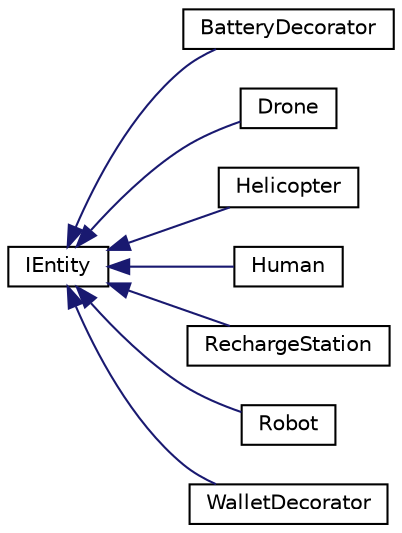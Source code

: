 digraph "Graphical Class Hierarchy"
{
 // LATEX_PDF_SIZE
  edge [fontname="Helvetica",fontsize="10",labelfontname="Helvetica",labelfontsize="10"];
  node [fontname="Helvetica",fontsize="10",shape=record];
  rankdir="LR";
  Node0 [label="IEntity",height=0.2,width=0.4,color="black", fillcolor="white", style="filled",URL="$classIEntity.html",tooltip="Represents an entity in a physical system."];
  Node0 -> Node1 [dir="back",color="midnightblue",fontsize="10",style="solid",fontname="Helvetica"];
  Node1 [label="BatteryDecorator",height=0.2,width=0.4,color="black", fillcolor="white", style="filled",URL="$classBatteryDecorator.html",tooltip="this class inherits from the IStrategy class. It is used to create changeable and trackable batteries..."];
  Node0 -> Node2 [dir="back",color="midnightblue",fontsize="10",style="solid",fontname="Helvetica"];
  Node2 [label="Drone",height=0.2,width=0.4,color="black", fillcolor="white", style="filled",URL="$classDrone.html",tooltip="Represents a drone in a physical system. Drones move using euler integration based on a specified vel..."];
  Node0 -> Node3 [dir="back",color="midnightblue",fontsize="10",style="solid",fontname="Helvetica"];
  Node3 [label="Helicopter",height=0.2,width=0.4,color="black", fillcolor="white", style="filled",URL="$classHelicopter.html",tooltip=" "];
  Node0 -> Node4 [dir="back",color="midnightblue",fontsize="10",style="solid",fontname="Helvetica"];
  Node4 [label="Human",height=0.2,width=0.4,color="black", fillcolor="white", style="filled",URL="$classHuman.html",tooltip=" "];
  Node0 -> Node5 [dir="back",color="midnightblue",fontsize="10",style="solid",fontname="Helvetica"];
  Node5 [label="RechargeStation",height=0.2,width=0.4,color="black", fillcolor="white", style="filled",URL="$classRechargeStation.html",tooltip="Represents a recharge station in a physical system. recharge stations move using euler integration ba..."];
  Node0 -> Node6 [dir="back",color="midnightblue",fontsize="10",style="solid",fontname="Helvetica"];
  Node6 [label="Robot",height=0.2,width=0.4,color="black", fillcolor="white", style="filled",URL="$classRobot.html",tooltip="Represents a robot in a physical system."];
  Node0 -> Node7 [dir="back",color="midnightblue",fontsize="10",style="solid",fontname="Helvetica"];
  Node7 [label="WalletDecorator",height=0.2,width=0.4,color="black", fillcolor="white", style="filled",URL="$classWalletDecorator.html",tooltip="this class inherits from the IStrategy class. It is used to create changeable and trackable wallets i..."];
}
